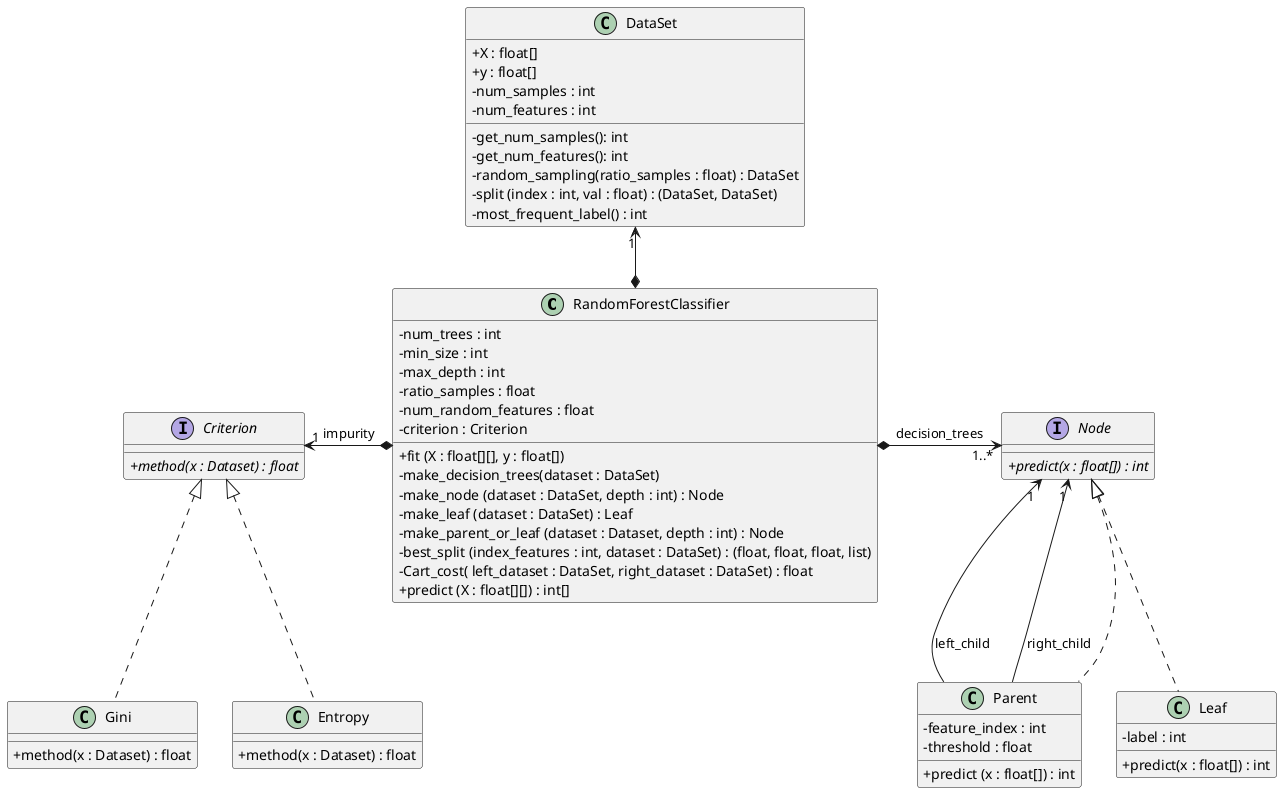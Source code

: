 @startuml
'https://plantuml.com/class-diagram

' - added class Criterion and derivatives that contains what's common of all
'   criteria, before in RandomForestClassifier

skinparam classAttributeIconSize 0
skinparam noteFontSize 11
'skinparam linetype ortho
'skinparam linetype polyline

class RandomForestClassifier {
- num_trees : int
- min_size : int
- max_depth : int
- ratio_samples : float
- num_random_features : float
- criterion : Criterion
+ fit (X : float[][], y : float[])
- make_decision_trees(dataset : DataSet)
- make_node (dataset : DataSet, depth : int) : Node
- make_leaf (dataset : DataSet) : Leaf
- make_parent_or_leaf (dataset : Dataset, depth : int) : Node
- best_split (index_features : int, dataset : DataSet) : (float, float, float, list)
- Cart_cost( left_dataset : DataSet, right_dataset : DataSet) : float
+ predict (X : float[][]) : int[]
}
class DataSet{
    + X : float[]
    + y : float[]
    - num_samples : int 
    - num_features : int
    - get_num_samples(): int
    - get_num_features(): int
    - random_sampling(ratio_samples : float) : DataSet
    - split (index : int, val : float) : (DataSet, DataSet)
    - most_frequent_label() : int

}
interface Criterion {
   + {abstract} method(x : Dataset) : float
}
class Gini implements Criterion {
    + method(x : Dataset) : float
}
class Entropy implements Criterion {
    + method(x : Dataset) : float
}
interface Node {
+ {abstract} predict(x : float[]) : int
}

class Leaf implements Node {
- label : int
+ predict(x : float[]) : int
}

class Parent implements Node {
- feature_index : int
- threshold : float
+ predict (x : float[]) : int
}

' associacions
RandomForestClassifier *-right-> "1..*" Node : decision_trees
RandomForestClassifier *-left-> "1" Criterion : impurity
RandomForestClassifier *-up-> "1"  DataSet 
Parent -down-> "1" Node : left_child
Parent -down-> "1" Node : right_child

' positionament
'RandomForestClassifier -[hidden]-> Node
@enduml